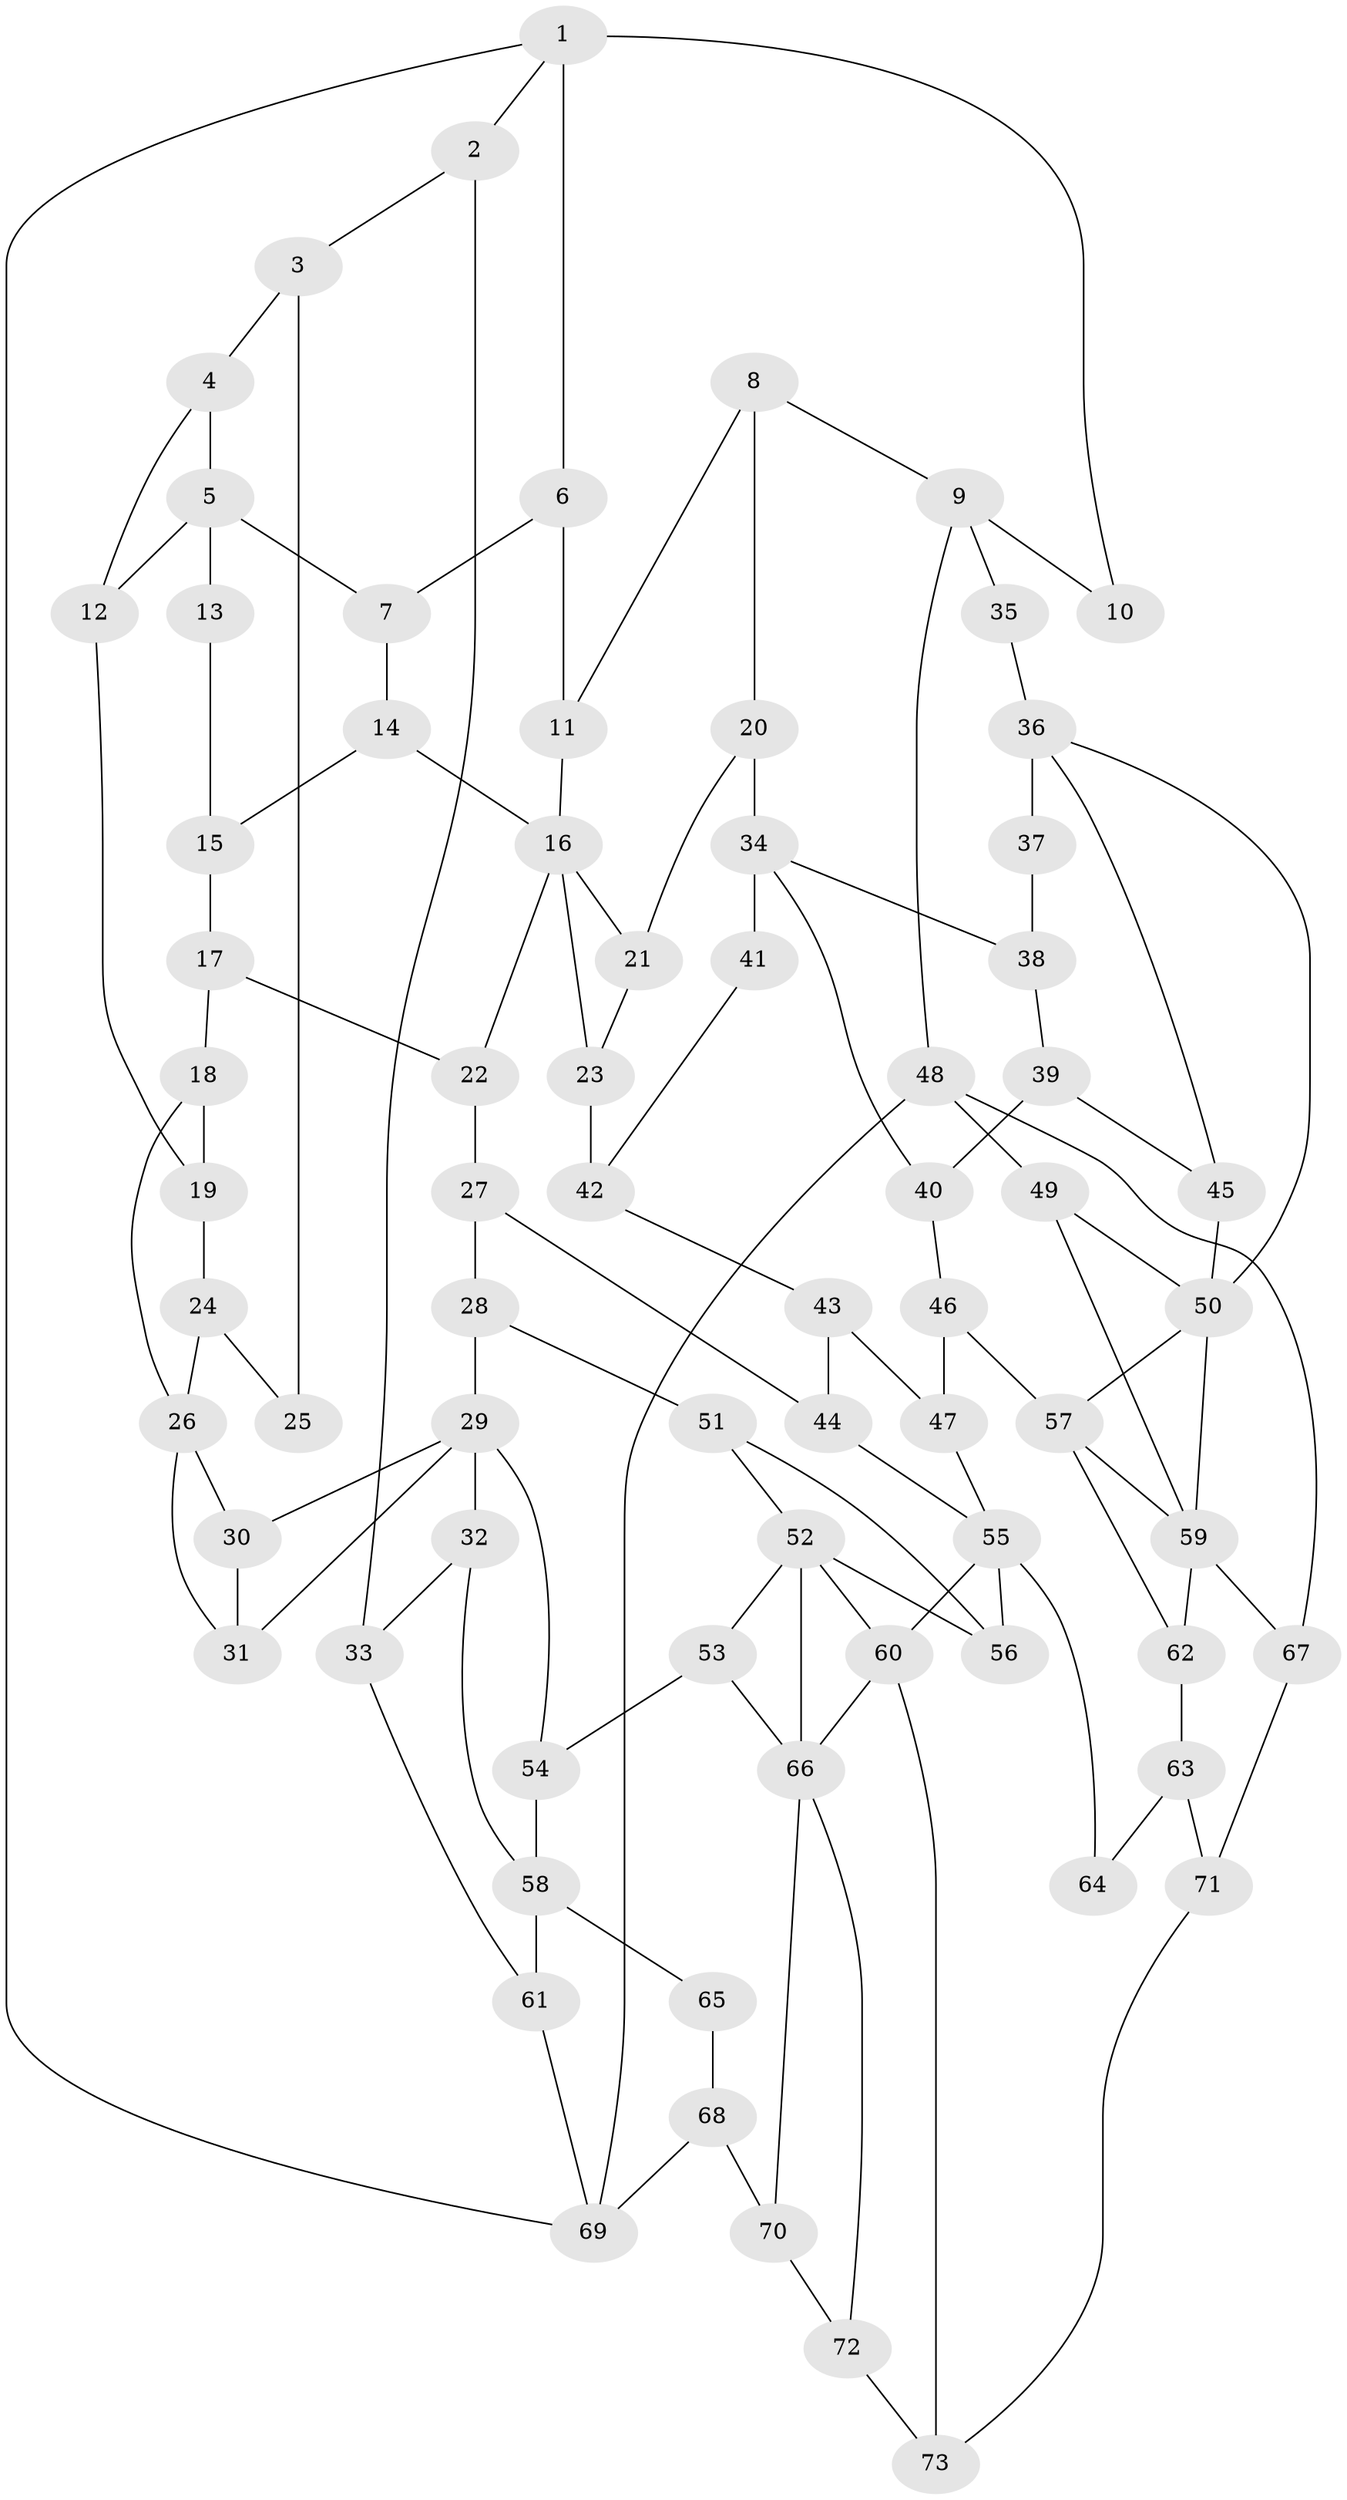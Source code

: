 // original degree distribution, {3: 0.04132231404958678, 6: 0.21487603305785125, 5: 0.5537190082644629, 4: 0.19008264462809918}
// Generated by graph-tools (version 1.1) at 2025/54/03/04/25 22:54:50]
// undirected, 73 vertices, 118 edges
graph export_dot {
  node [color=gray90,style=filled];
  1;
  2;
  3;
  4;
  5;
  6;
  7;
  8;
  9;
  10;
  11;
  12;
  13;
  14;
  15;
  16;
  17;
  18;
  19;
  20;
  21;
  22;
  23;
  24;
  25;
  26;
  27;
  28;
  29;
  30;
  31;
  32;
  33;
  34;
  35;
  36;
  37;
  38;
  39;
  40;
  41;
  42;
  43;
  44;
  45;
  46;
  47;
  48;
  49;
  50;
  51;
  52;
  53;
  54;
  55;
  56;
  57;
  58;
  59;
  60;
  61;
  62;
  63;
  64;
  65;
  66;
  67;
  68;
  69;
  70;
  71;
  72;
  73;
  1 -- 2 [weight=1.0];
  1 -- 6 [weight=1.0];
  1 -- 10 [weight=2.0];
  1 -- 69 [weight=1.0];
  2 -- 3 [weight=1.0];
  2 -- 33 [weight=1.0];
  3 -- 4 [weight=1.0];
  3 -- 25 [weight=1.0];
  4 -- 5 [weight=1.0];
  4 -- 12 [weight=1.0];
  5 -- 7 [weight=1.0];
  5 -- 12 [weight=1.0];
  5 -- 13 [weight=2.0];
  6 -- 7 [weight=1.0];
  6 -- 11 [weight=1.0];
  7 -- 14 [weight=1.0];
  8 -- 9 [weight=1.0];
  8 -- 11 [weight=1.0];
  8 -- 20 [weight=2.0];
  9 -- 10 [weight=1.0];
  9 -- 35 [weight=1.0];
  9 -- 48 [weight=1.0];
  11 -- 16 [weight=2.0];
  12 -- 19 [weight=1.0];
  13 -- 15 [weight=1.0];
  14 -- 15 [weight=1.0];
  14 -- 16 [weight=1.0];
  15 -- 17 [weight=1.0];
  16 -- 21 [weight=1.0];
  16 -- 22 [weight=1.0];
  16 -- 23 [weight=1.0];
  17 -- 18 [weight=1.0];
  17 -- 22 [weight=1.0];
  18 -- 19 [weight=1.0];
  18 -- 26 [weight=1.0];
  19 -- 24 [weight=1.0];
  20 -- 21 [weight=1.0];
  20 -- 34 [weight=2.0];
  21 -- 23 [weight=1.0];
  22 -- 27 [weight=1.0];
  23 -- 42 [weight=1.0];
  24 -- 25 [weight=1.0];
  24 -- 26 [weight=2.0];
  26 -- 30 [weight=1.0];
  26 -- 31 [weight=1.0];
  27 -- 28 [weight=1.0];
  27 -- 44 [weight=1.0];
  28 -- 29 [weight=1.0];
  28 -- 51 [weight=1.0];
  29 -- 30 [weight=1.0];
  29 -- 31 [weight=1.0];
  29 -- 32 [weight=1.0];
  29 -- 54 [weight=1.0];
  30 -- 31 [weight=1.0];
  32 -- 33 [weight=1.0];
  32 -- 58 [weight=1.0];
  33 -- 61 [weight=1.0];
  34 -- 38 [weight=1.0];
  34 -- 40 [weight=1.0];
  34 -- 41 [weight=2.0];
  35 -- 36 [weight=2.0];
  36 -- 37 [weight=2.0];
  36 -- 45 [weight=1.0];
  36 -- 50 [weight=1.0];
  37 -- 38 [weight=1.0];
  38 -- 39 [weight=1.0];
  39 -- 40 [weight=1.0];
  39 -- 45 [weight=1.0];
  40 -- 46 [weight=1.0];
  41 -- 42 [weight=1.0];
  42 -- 43 [weight=1.0];
  43 -- 44 [weight=1.0];
  43 -- 47 [weight=1.0];
  44 -- 55 [weight=1.0];
  45 -- 50 [weight=1.0];
  46 -- 47 [weight=1.0];
  46 -- 57 [weight=1.0];
  47 -- 55 [weight=1.0];
  48 -- 49 [weight=1.0];
  48 -- 67 [weight=1.0];
  48 -- 69 [weight=1.0];
  49 -- 50 [weight=1.0];
  49 -- 59 [weight=1.0];
  50 -- 57 [weight=1.0];
  50 -- 59 [weight=1.0];
  51 -- 52 [weight=1.0];
  51 -- 56 [weight=1.0];
  52 -- 53 [weight=1.0];
  52 -- 56 [weight=1.0];
  52 -- 60 [weight=1.0];
  52 -- 66 [weight=1.0];
  53 -- 54 [weight=2.0];
  53 -- 66 [weight=2.0];
  54 -- 58 [weight=2.0];
  55 -- 56 [weight=1.0];
  55 -- 60 [weight=1.0];
  55 -- 64 [weight=2.0];
  57 -- 59 [weight=1.0];
  57 -- 62 [weight=1.0];
  58 -- 61 [weight=1.0];
  58 -- 65 [weight=2.0];
  59 -- 62 [weight=1.0];
  59 -- 67 [weight=2.0];
  60 -- 66 [weight=1.0];
  60 -- 73 [weight=1.0];
  61 -- 69 [weight=1.0];
  62 -- 63 [weight=1.0];
  63 -- 64 [weight=1.0];
  63 -- 71 [weight=1.0];
  65 -- 68 [weight=1.0];
  66 -- 70 [weight=1.0];
  66 -- 72 [weight=1.0];
  67 -- 71 [weight=1.0];
  68 -- 69 [weight=1.0];
  68 -- 70 [weight=1.0];
  70 -- 72 [weight=1.0];
  71 -- 73 [weight=1.0];
  72 -- 73 [weight=1.0];
}
